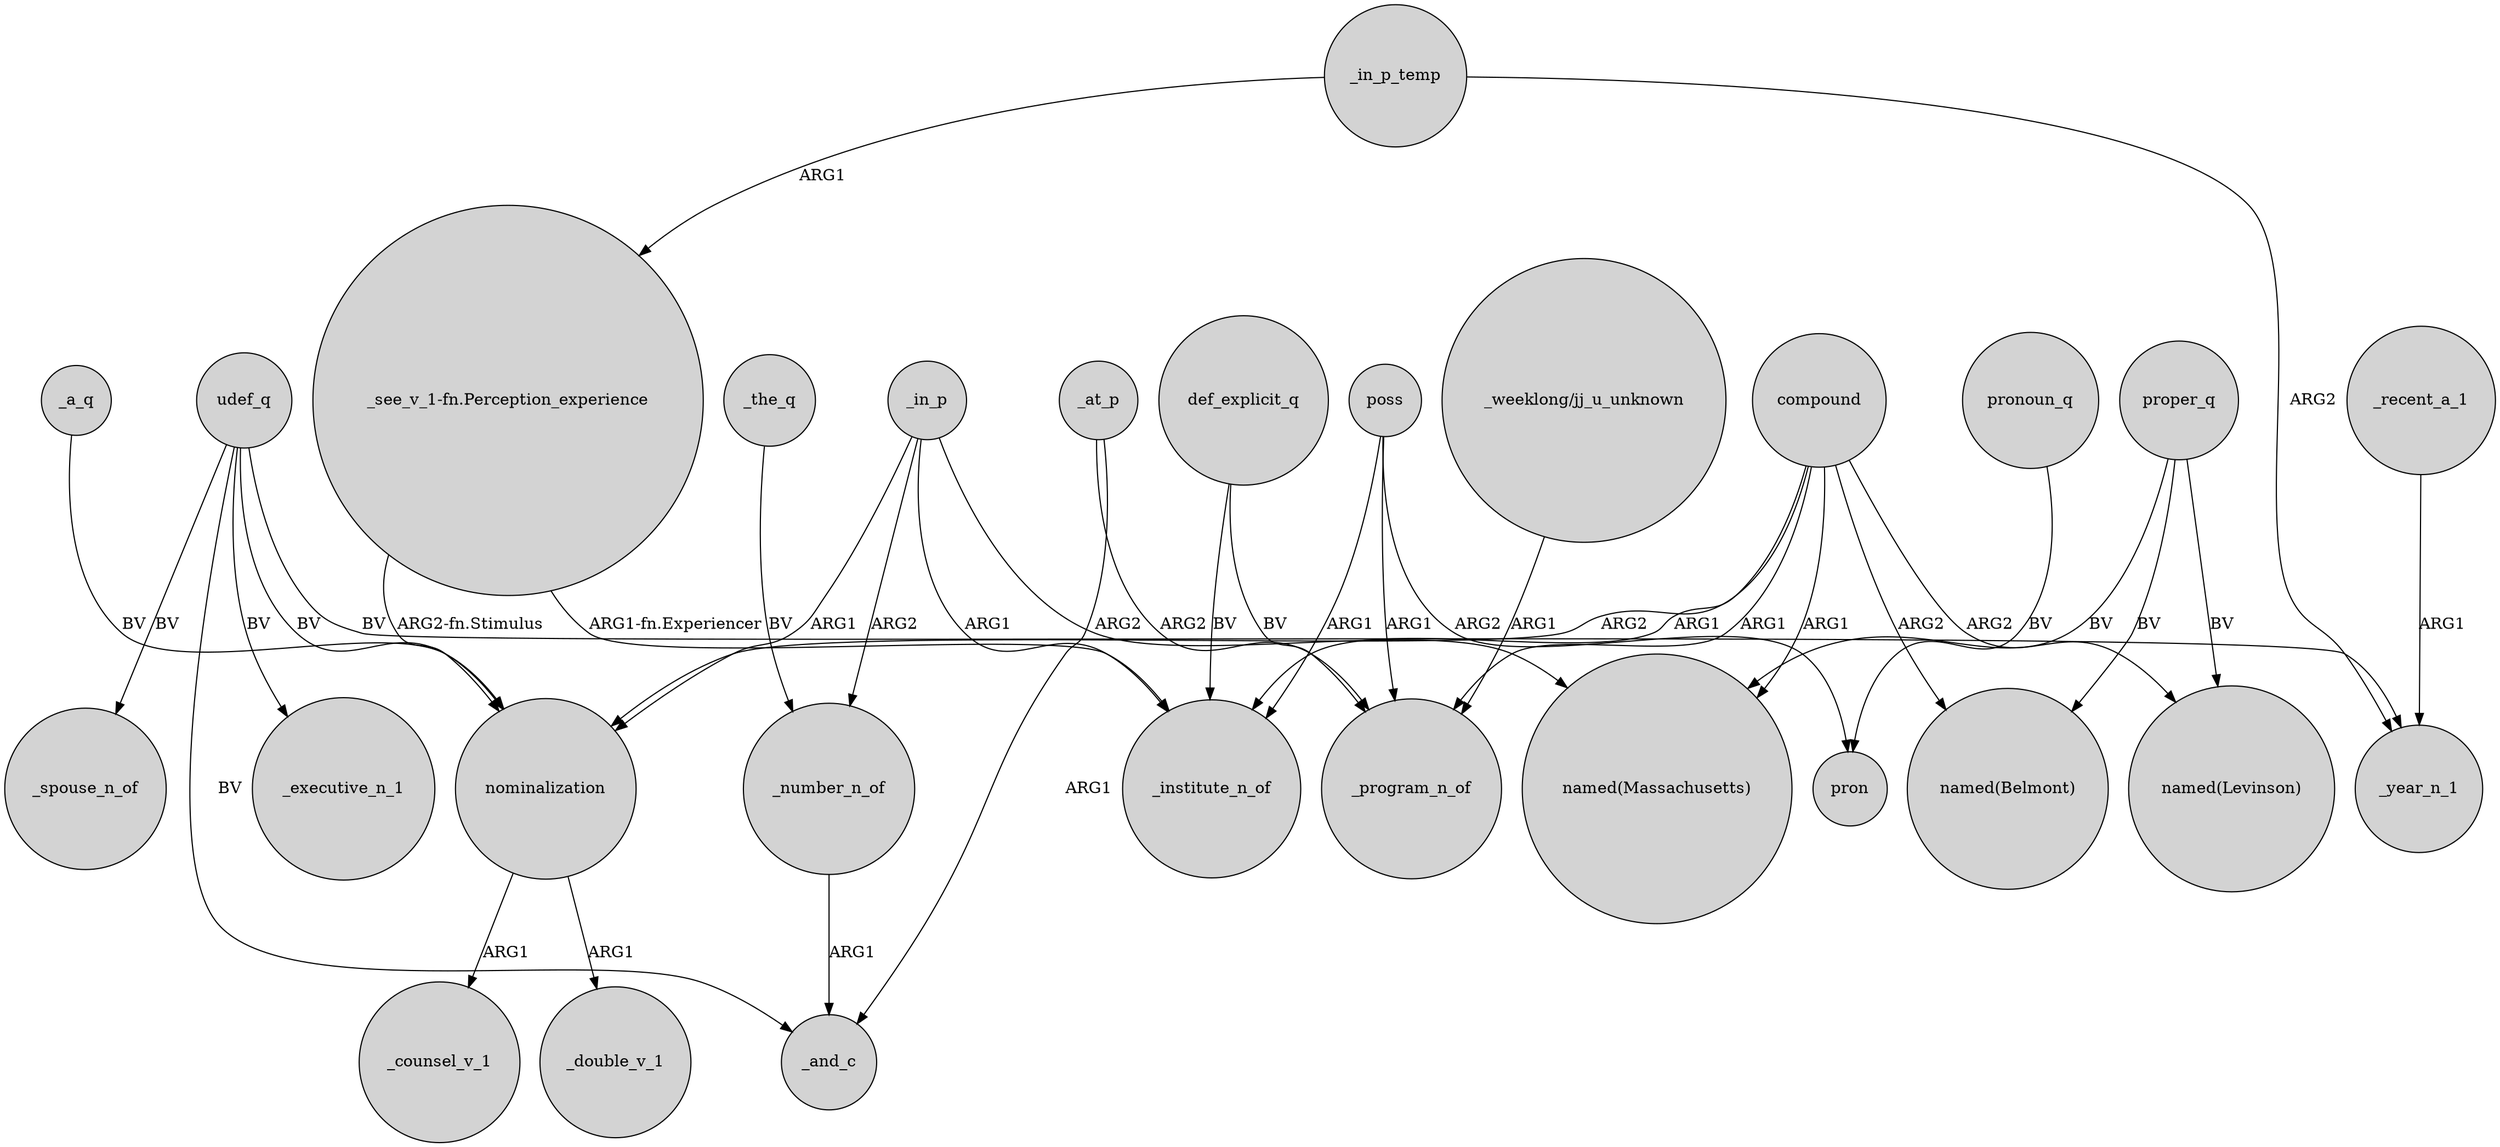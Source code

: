 digraph {
	node [shape=circle style=filled]
	"_see_v_1-fn.Perception_experience" -> nominalization [label="ARG2-fn.Stimulus"]
	proper_q -> "named(Belmont)" [label=BV]
	poss -> pron [label=ARG2]
	nominalization -> _double_v_1 [label=ARG1]
	udef_q -> _executive_n_1 [label=BV]
	_at_p -> _program_n_of [label=ARG2]
	compound -> "named(Belmont)" [label=ARG2]
	poss -> _institute_n_of [label=ARG1]
	_in_p -> _institute_n_of [label=ARG1]
	_in_p_temp -> "_see_v_1-fn.Perception_experience" [label=ARG1]
	_the_q -> _number_n_of [label=BV]
	_in_p -> "named(Massachusetts)" [label=ARG2]
	compound -> nominalization [label=ARG2]
	_a_q -> nominalization [label=BV]
	_at_p -> _and_c [label=ARG1]
	_in_p_temp -> _year_n_1 [label=ARG2]
	poss -> _program_n_of [label=ARG1]
	pronoun_q -> pron [label=BV]
	compound -> "named(Levinson)" [label=ARG2]
	udef_q -> _spouse_n_of [label=BV]
	def_explicit_q -> _program_n_of [label=BV]
	_recent_a_1 -> _year_n_1 [label=ARG1]
	_in_p -> nominalization [label=ARG1]
	_in_p -> _number_n_of [label=ARG2]
	_number_n_of -> _and_c [label=ARG1]
	udef_q -> nominalization [label=BV]
	def_explicit_q -> _institute_n_of [label=BV]
	nominalization -> _counsel_v_1 [label=ARG1]
	"_see_v_1-fn.Perception_experience" -> _institute_n_of [label="ARG1-fn.Experiencer"]
	proper_q -> "named(Massachusetts)" [label=BV]
	"_weeklong/jj_u_unknown" -> _program_n_of [label=ARG1]
	udef_q -> _year_n_1 [label=BV]
	compound -> _program_n_of [label=ARG1]
	compound -> "named(Massachusetts)" [label=ARG1]
	compound -> _institute_n_of [label=ARG1]
	udef_q -> _and_c [label=BV]
	proper_q -> "named(Levinson)" [label=BV]
}
